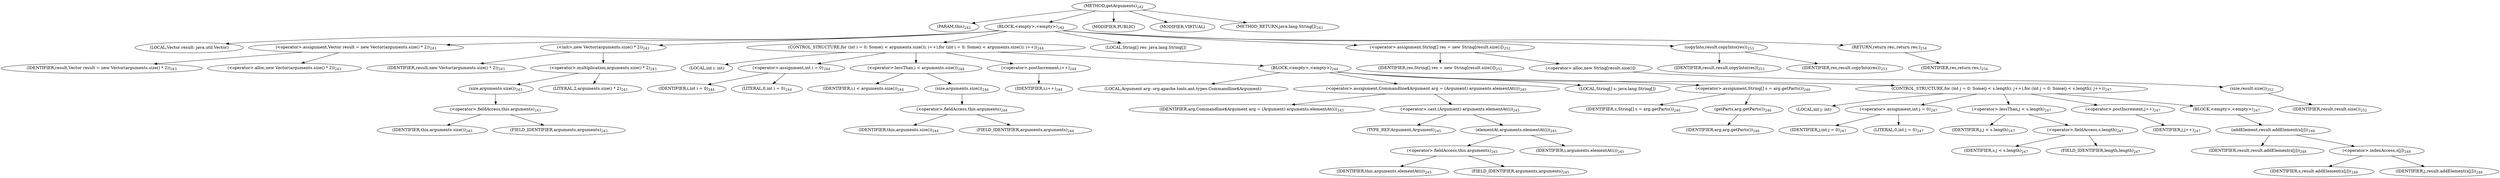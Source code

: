 digraph "getArguments" {  
"453" [label = <(METHOD,getArguments)<SUB>242</SUB>> ]
"454" [label = <(PARAM,this)<SUB>242</SUB>> ]
"455" [label = <(BLOCK,&lt;empty&gt;,&lt;empty&gt;)<SUB>242</SUB>> ]
"51" [label = <(LOCAL,Vector result: java.util.Vector)> ]
"456" [label = <(&lt;operator&gt;.assignment,Vector result = new Vector(arguments.size() * 2))<SUB>243</SUB>> ]
"457" [label = <(IDENTIFIER,result,Vector result = new Vector(arguments.size() * 2))<SUB>243</SUB>> ]
"458" [label = <(&lt;operator&gt;.alloc,new Vector(arguments.size() * 2))<SUB>243</SUB>> ]
"459" [label = <(&lt;init&gt;,new Vector(arguments.size() * 2))<SUB>243</SUB>> ]
"50" [label = <(IDENTIFIER,result,new Vector(arguments.size() * 2))<SUB>243</SUB>> ]
"460" [label = <(&lt;operator&gt;.multiplication,arguments.size() * 2)<SUB>243</SUB>> ]
"461" [label = <(size,arguments.size())<SUB>243</SUB>> ]
"462" [label = <(&lt;operator&gt;.fieldAccess,this.arguments)<SUB>243</SUB>> ]
"463" [label = <(IDENTIFIER,this,arguments.size())<SUB>243</SUB>> ]
"464" [label = <(FIELD_IDENTIFIER,arguments,arguments)<SUB>243</SUB>> ]
"465" [label = <(LITERAL,2,arguments.size() * 2)<SUB>243</SUB>> ]
"466" [label = <(CONTROL_STRUCTURE,for (int i = 0; Some(i &lt; arguments.size()); i++),for (int i = 0; Some(i &lt; arguments.size()); i++))<SUB>244</SUB>> ]
"467" [label = <(LOCAL,int i: int)> ]
"468" [label = <(&lt;operator&gt;.assignment,int i = 0)<SUB>244</SUB>> ]
"469" [label = <(IDENTIFIER,i,int i = 0)<SUB>244</SUB>> ]
"470" [label = <(LITERAL,0,int i = 0)<SUB>244</SUB>> ]
"471" [label = <(&lt;operator&gt;.lessThan,i &lt; arguments.size())<SUB>244</SUB>> ]
"472" [label = <(IDENTIFIER,i,i &lt; arguments.size())<SUB>244</SUB>> ]
"473" [label = <(size,arguments.size())<SUB>244</SUB>> ]
"474" [label = <(&lt;operator&gt;.fieldAccess,this.arguments)<SUB>244</SUB>> ]
"475" [label = <(IDENTIFIER,this,arguments.size())<SUB>244</SUB>> ]
"476" [label = <(FIELD_IDENTIFIER,arguments,arguments)<SUB>244</SUB>> ]
"477" [label = <(&lt;operator&gt;.postIncrement,i++)<SUB>244</SUB>> ]
"478" [label = <(IDENTIFIER,i,i++)<SUB>244</SUB>> ]
"479" [label = <(BLOCK,&lt;empty&gt;,&lt;empty&gt;)<SUB>244</SUB>> ]
"480" [label = <(LOCAL,Argument arg: org.apache.tools.ant.types.Commandline$Argument)> ]
"481" [label = <(&lt;operator&gt;.assignment,Commandline$Argument arg = (Argument) arguments.elementAt(i))<SUB>245</SUB>> ]
"482" [label = <(IDENTIFIER,arg,Commandline$Argument arg = (Argument) arguments.elementAt(i))<SUB>245</SUB>> ]
"483" [label = <(&lt;operator&gt;.cast,(Argument) arguments.elementAt(i))<SUB>245</SUB>> ]
"484" [label = <(TYPE_REF,Argument,Argument)<SUB>245</SUB>> ]
"485" [label = <(elementAt,arguments.elementAt(i))<SUB>245</SUB>> ]
"486" [label = <(&lt;operator&gt;.fieldAccess,this.arguments)<SUB>245</SUB>> ]
"487" [label = <(IDENTIFIER,this,arguments.elementAt(i))<SUB>245</SUB>> ]
"488" [label = <(FIELD_IDENTIFIER,arguments,arguments)<SUB>245</SUB>> ]
"489" [label = <(IDENTIFIER,i,arguments.elementAt(i))<SUB>245</SUB>> ]
"490" [label = <(LOCAL,String[] s: java.lang.String[])> ]
"491" [label = <(&lt;operator&gt;.assignment,String[] s = arg.getParts())<SUB>246</SUB>> ]
"492" [label = <(IDENTIFIER,s,String[] s = arg.getParts())<SUB>246</SUB>> ]
"493" [label = <(getParts,arg.getParts())<SUB>246</SUB>> ]
"494" [label = <(IDENTIFIER,arg,arg.getParts())<SUB>246</SUB>> ]
"495" [label = <(CONTROL_STRUCTURE,for (int j = 0; Some(j &lt; s.length); j++),for (int j = 0; Some(j &lt; s.length); j++))<SUB>247</SUB>> ]
"496" [label = <(LOCAL,int j: int)> ]
"497" [label = <(&lt;operator&gt;.assignment,int j = 0)<SUB>247</SUB>> ]
"498" [label = <(IDENTIFIER,j,int j = 0)<SUB>247</SUB>> ]
"499" [label = <(LITERAL,0,int j = 0)<SUB>247</SUB>> ]
"500" [label = <(&lt;operator&gt;.lessThan,j &lt; s.length)<SUB>247</SUB>> ]
"501" [label = <(IDENTIFIER,j,j &lt; s.length)<SUB>247</SUB>> ]
"502" [label = <(&lt;operator&gt;.fieldAccess,s.length)<SUB>247</SUB>> ]
"503" [label = <(IDENTIFIER,s,j &lt; s.length)<SUB>247</SUB>> ]
"504" [label = <(FIELD_IDENTIFIER,length,length)<SUB>247</SUB>> ]
"505" [label = <(&lt;operator&gt;.postIncrement,j++)<SUB>247</SUB>> ]
"506" [label = <(IDENTIFIER,j,j++)<SUB>247</SUB>> ]
"507" [label = <(BLOCK,&lt;empty&gt;,&lt;empty&gt;)<SUB>247</SUB>> ]
"508" [label = <(addElement,result.addElement(s[j]))<SUB>248</SUB>> ]
"509" [label = <(IDENTIFIER,result,result.addElement(s[j]))<SUB>248</SUB>> ]
"510" [label = <(&lt;operator&gt;.indexAccess,s[j])<SUB>248</SUB>> ]
"511" [label = <(IDENTIFIER,s,result.addElement(s[j]))<SUB>248</SUB>> ]
"512" [label = <(IDENTIFIER,j,result.addElement(s[j]))<SUB>248</SUB>> ]
"513" [label = <(LOCAL,String[] res: java.lang.String[])> ]
"514" [label = <(&lt;operator&gt;.assignment,String[] res = new String[result.size()])<SUB>252</SUB>> ]
"515" [label = <(IDENTIFIER,res,String[] res = new String[result.size()])<SUB>252</SUB>> ]
"516" [label = <(&lt;operator&gt;.alloc,new String[result.size()])> ]
"517" [label = <(size,result.size())<SUB>252</SUB>> ]
"518" [label = <(IDENTIFIER,result,result.size())<SUB>252</SUB>> ]
"519" [label = <(copyInto,result.copyInto(res))<SUB>253</SUB>> ]
"520" [label = <(IDENTIFIER,result,result.copyInto(res))<SUB>253</SUB>> ]
"521" [label = <(IDENTIFIER,res,result.copyInto(res))<SUB>253</SUB>> ]
"522" [label = <(RETURN,return res;,return res;)<SUB>254</SUB>> ]
"523" [label = <(IDENTIFIER,res,return res;)<SUB>254</SUB>> ]
"524" [label = <(MODIFIER,PUBLIC)> ]
"525" [label = <(MODIFIER,VIRTUAL)> ]
"526" [label = <(METHOD_RETURN,java.lang.String[])<SUB>242</SUB>> ]
  "453" -> "454" 
  "453" -> "455" 
  "453" -> "524" 
  "453" -> "525" 
  "453" -> "526" 
  "455" -> "51" 
  "455" -> "456" 
  "455" -> "459" 
  "455" -> "466" 
  "455" -> "513" 
  "455" -> "514" 
  "455" -> "519" 
  "455" -> "522" 
  "456" -> "457" 
  "456" -> "458" 
  "459" -> "50" 
  "459" -> "460" 
  "460" -> "461" 
  "460" -> "465" 
  "461" -> "462" 
  "462" -> "463" 
  "462" -> "464" 
  "466" -> "467" 
  "466" -> "468" 
  "466" -> "471" 
  "466" -> "477" 
  "466" -> "479" 
  "468" -> "469" 
  "468" -> "470" 
  "471" -> "472" 
  "471" -> "473" 
  "473" -> "474" 
  "474" -> "475" 
  "474" -> "476" 
  "477" -> "478" 
  "479" -> "480" 
  "479" -> "481" 
  "479" -> "490" 
  "479" -> "491" 
  "479" -> "495" 
  "481" -> "482" 
  "481" -> "483" 
  "483" -> "484" 
  "483" -> "485" 
  "485" -> "486" 
  "485" -> "489" 
  "486" -> "487" 
  "486" -> "488" 
  "491" -> "492" 
  "491" -> "493" 
  "493" -> "494" 
  "495" -> "496" 
  "495" -> "497" 
  "495" -> "500" 
  "495" -> "505" 
  "495" -> "507" 
  "497" -> "498" 
  "497" -> "499" 
  "500" -> "501" 
  "500" -> "502" 
  "502" -> "503" 
  "502" -> "504" 
  "505" -> "506" 
  "507" -> "508" 
  "508" -> "509" 
  "508" -> "510" 
  "510" -> "511" 
  "510" -> "512" 
  "514" -> "515" 
  "514" -> "516" 
  "516" -> "517" 
  "517" -> "518" 
  "519" -> "520" 
  "519" -> "521" 
  "522" -> "523" 
}
